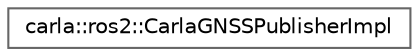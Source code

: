 digraph "类继承关系图"
{
 // INTERACTIVE_SVG=YES
 // LATEX_PDF_SIZE
  bgcolor="transparent";
  edge [fontname=Helvetica,fontsize=10,labelfontname=Helvetica,labelfontsize=10];
  node [fontname=Helvetica,fontsize=10,shape=box,height=0.2,width=0.4];
  rankdir="LR";
  Node0 [id="Node000000",label="carla::ros2::CarlaGNSSPublisherImpl",height=0.2,width=0.4,color="grey40", fillcolor="white", style="filled",URL="$d0/df2/structcarla_1_1ros2_1_1CarlaGNSSPublisherImpl.html",tooltip=" "];
}

